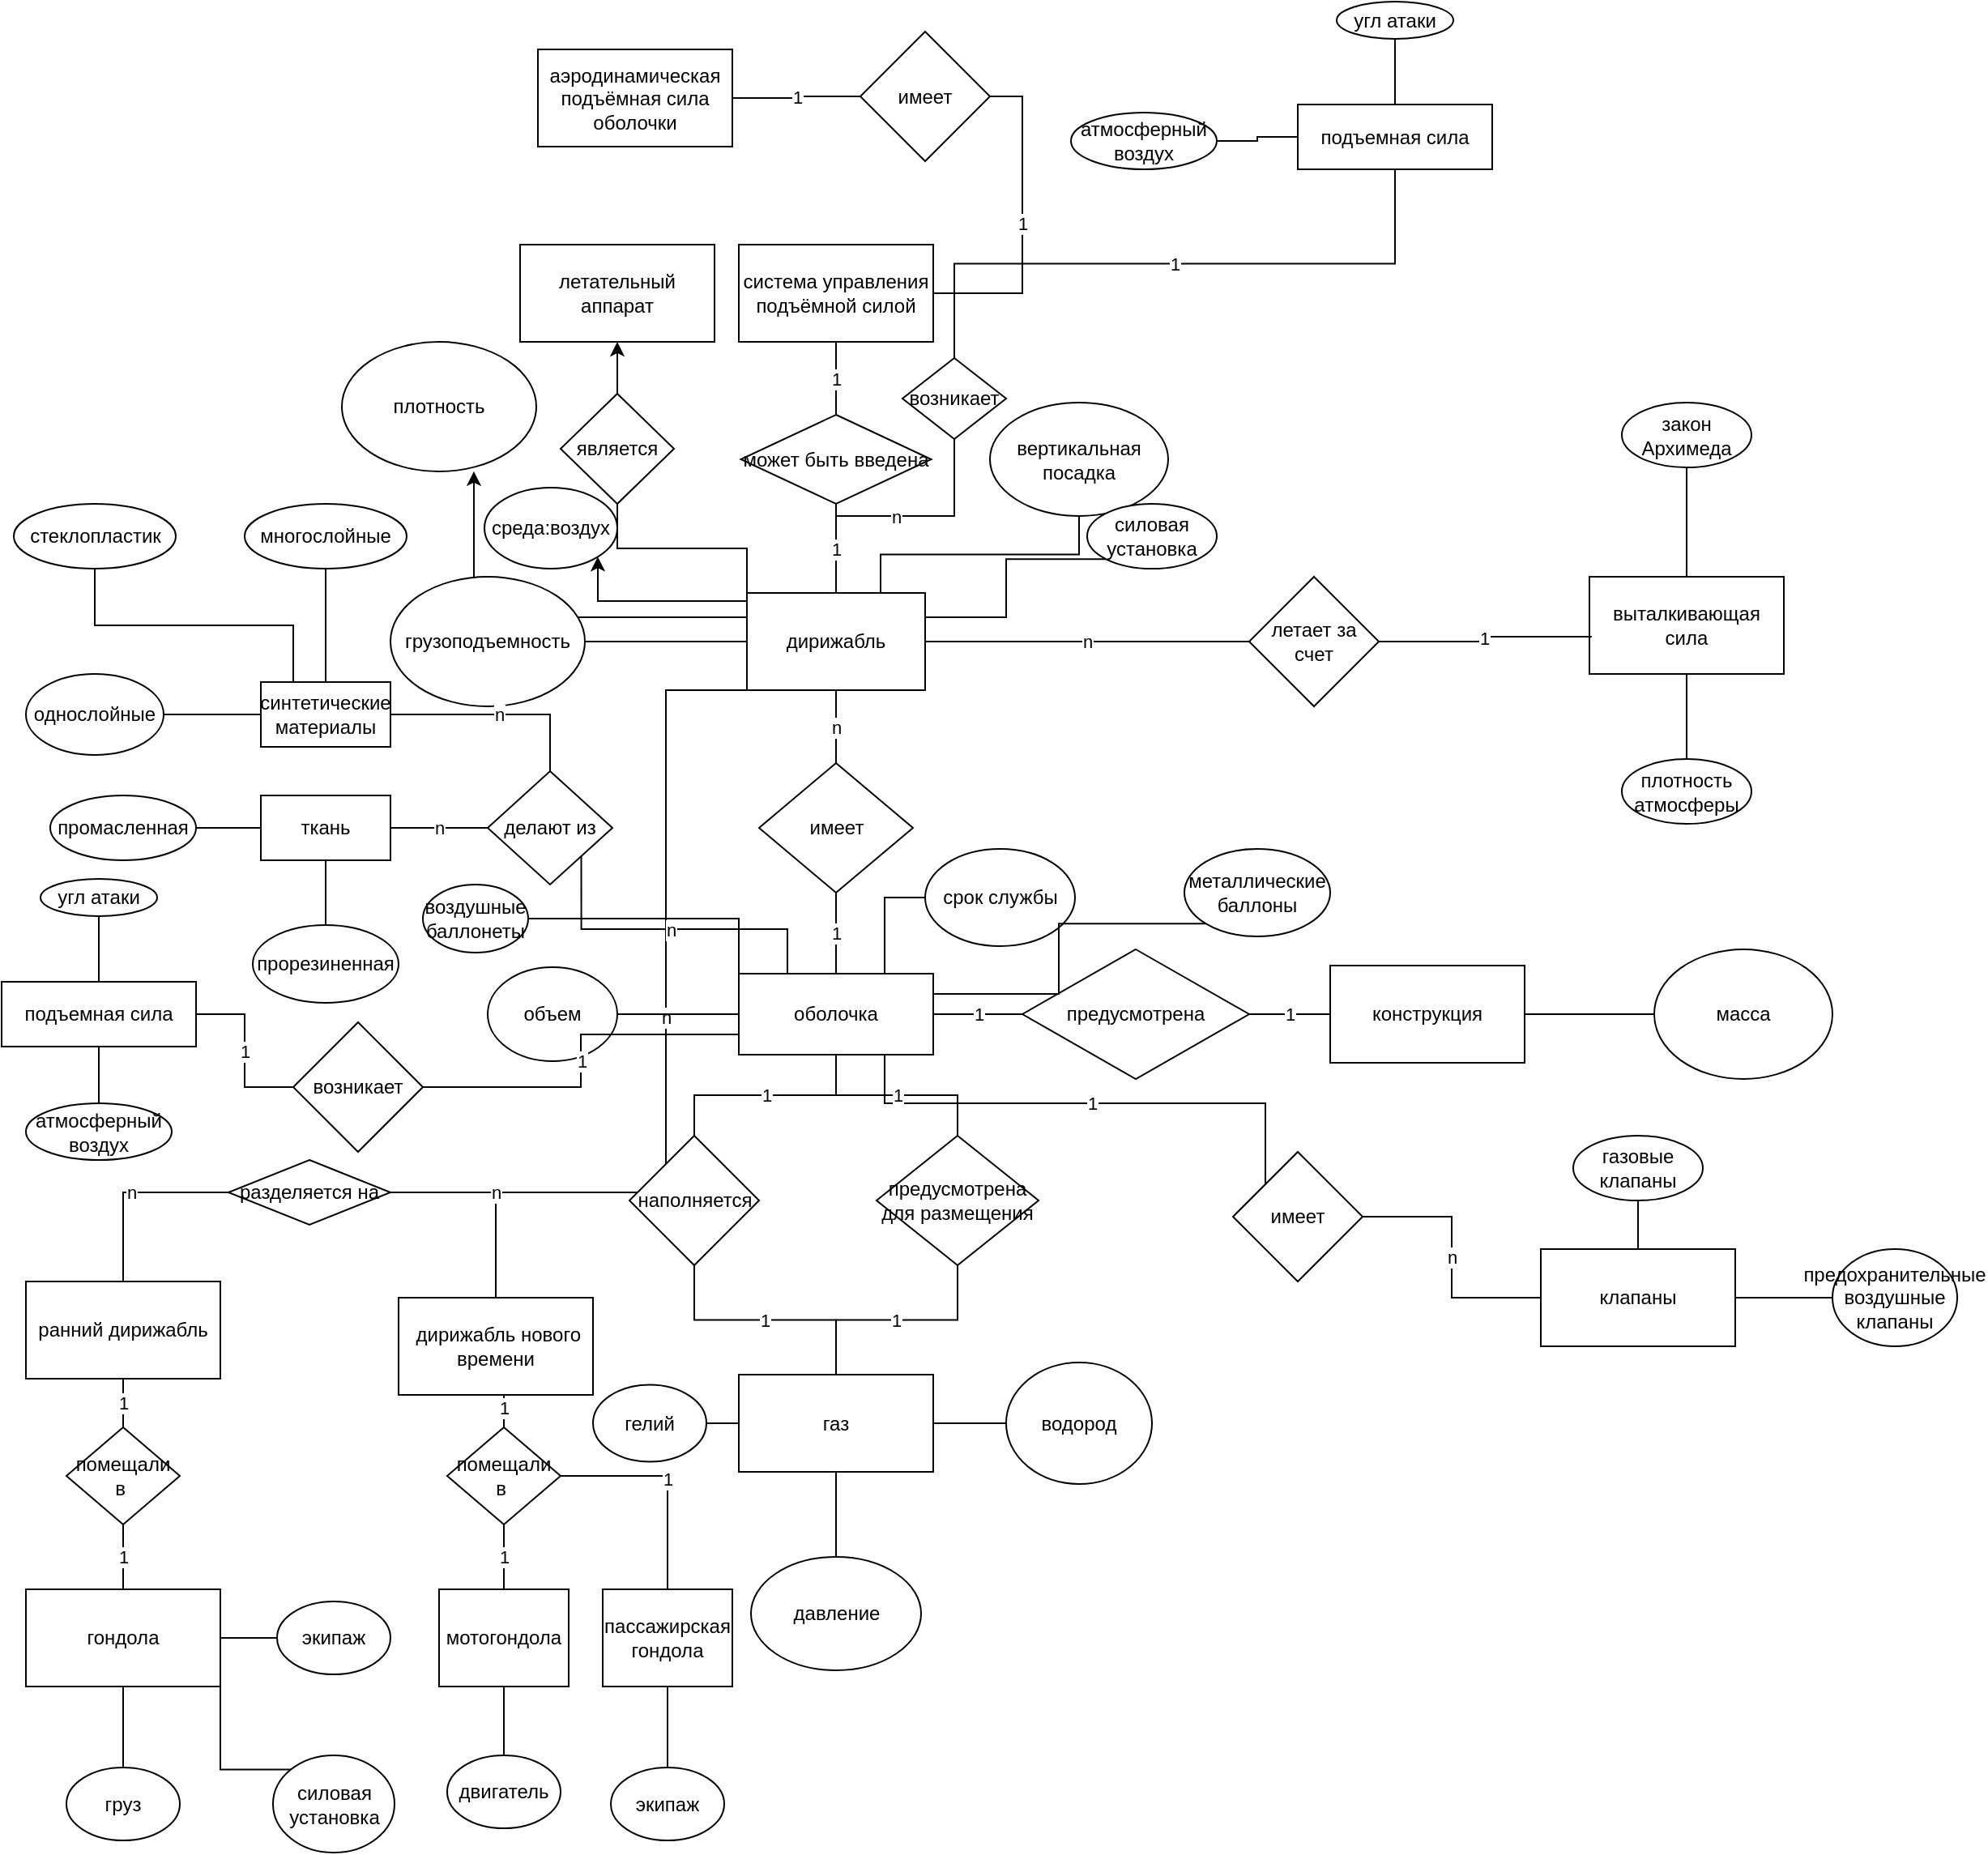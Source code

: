 <mxfile version="13.7.9" type="github">
  <diagram name="Page-1" id="e7e014a7-5840-1c2e-5031-d8a46d1fe8dd">
    <mxGraphModel dx="1019" dy="1300" grid="1" gridSize="10" guides="1" tooltips="1" connect="1" arrows="1" fold="1" page="1" pageScale="1" pageWidth="1169" pageHeight="826" background="#ffffff" math="0" shadow="0">
      <root>
        <mxCell id="0" />
        <mxCell id="1" parent="0" />
        <mxCell id="S3x_8TABIhDuIVY4ZjJv-3" style="edgeStyle=orthogonalEdgeStyle;rounded=0;orthogonalLoop=1;jettySize=auto;html=1;exitX=0;exitY=0.5;exitDx=0;exitDy=0;entryX=1;entryY=0.5;entryDx=0;entryDy=0;endArrow=none;endFill=0;" parent="1" source="-91IB5rKH4mA4wppxQWp-46" target="S3x_8TABIhDuIVY4ZjJv-2" edge="1">
          <mxGeometry relative="1" as="geometry" />
        </mxCell>
        <mxCell id="S3x_8TABIhDuIVY4ZjJv-4" value="n" style="edgeStyle=orthogonalEdgeStyle;rounded=0;orthogonalLoop=1;jettySize=auto;html=1;exitX=0.5;exitY=1;exitDx=0;exitDy=0;entryX=0.5;entryY=0;entryDx=0;entryDy=0;endArrow=none;endFill=0;" parent="1" source="-91IB5rKH4mA4wppxQWp-46" target="-91IB5rKH4mA4wppxQWp-58" edge="1">
          <mxGeometry relative="1" as="geometry" />
        </mxCell>
        <mxCell id="S3x_8TABIhDuIVY4ZjJv-77" style="edgeStyle=orthogonalEdgeStyle;rounded=0;orthogonalLoop=1;jettySize=auto;html=1;exitX=0.75;exitY=0;exitDx=0;exitDy=0;entryX=0.5;entryY=1;entryDx=0;entryDy=0;endArrow=none;endFill=0;" parent="1" source="-91IB5rKH4mA4wppxQWp-46" target="S3x_8TABIhDuIVY4ZjJv-76" edge="1">
          <mxGeometry relative="1" as="geometry" />
        </mxCell>
        <mxCell id="5s0B7zz0dAn83Aqs95Tz-6" style="edgeStyle=orthogonalEdgeStyle;rounded=0;orthogonalLoop=1;jettySize=auto;html=1;exitX=0;exitY=0.25;exitDx=0;exitDy=0;entryX=0.679;entryY=0.999;entryDx=0;entryDy=0;entryPerimeter=0;" parent="1" source="-91IB5rKH4mA4wppxQWp-46" target="5s0B7zz0dAn83Aqs95Tz-1" edge="1">
          <mxGeometry relative="1" as="geometry" />
        </mxCell>
        <mxCell id="5s0B7zz0dAn83Aqs95Tz-10" style="edgeStyle=orthogonalEdgeStyle;rounded=0;orthogonalLoop=1;jettySize=auto;html=1;exitX=0;exitY=0;exitDx=0;exitDy=0;entryX=1;entryY=1;entryDx=0;entryDy=0;" parent="1" source="-91IB5rKH4mA4wppxQWp-46" target="5s0B7zz0dAn83Aqs95Tz-9" edge="1">
          <mxGeometry relative="1" as="geometry">
            <Array as="points">
              <mxPoint x="480" y="230" />
              <mxPoint x="388" y="230" />
            </Array>
          </mxGeometry>
        </mxCell>
        <mxCell id="xfHBjtVTygURJ7ciJKjO-8" value="n" style="edgeStyle=orthogonalEdgeStyle;rounded=0;orthogonalLoop=1;jettySize=auto;html=1;exitX=1;exitY=0.5;exitDx=0;exitDy=0;endArrow=none;endFill=0;" edge="1" parent="1" source="-91IB5rKH4mA4wppxQWp-46" target="xfHBjtVTygURJ7ciJKjO-7">
          <mxGeometry relative="1" as="geometry" />
        </mxCell>
        <mxCell id="xfHBjtVTygURJ7ciJKjO-20" value="n" style="edgeStyle=orthogonalEdgeStyle;rounded=0;orthogonalLoop=1;jettySize=auto;html=1;exitX=0.5;exitY=0;exitDx=0;exitDy=0;entryX=0.5;entryY=1;entryDx=0;entryDy=0;endArrow=none;endFill=0;" edge="1" parent="1" source="-91IB5rKH4mA4wppxQWp-46" target="xfHBjtVTygURJ7ciJKjO-19">
          <mxGeometry relative="1" as="geometry" />
        </mxCell>
        <mxCell id="xfHBjtVTygURJ7ciJKjO-25" value="n" style="edgeStyle=orthogonalEdgeStyle;rounded=0;orthogonalLoop=1;jettySize=auto;html=1;exitX=0.25;exitY=1;exitDx=0;exitDy=0;entryX=1;entryY=0.5;entryDx=0;entryDy=0;endArrow=none;endFill=0;" edge="1" parent="1" source="-91IB5rKH4mA4wppxQWp-46" target="xfHBjtVTygURJ7ciJKjO-24">
          <mxGeometry relative="1" as="geometry">
            <Array as="points">
              <mxPoint x="430" y="285" />
              <mxPoint x="430" y="595" />
            </Array>
          </mxGeometry>
        </mxCell>
        <mxCell id="-91IB5rKH4mA4wppxQWp-46" value="дирижабль" style="rounded=0;whiteSpace=wrap;html=1;" parent="1" vertex="1">
          <mxGeometry x="480" y="225" width="110" height="60" as="geometry" />
        </mxCell>
        <mxCell id="-91IB5rKH4mA4wppxQWp-52" style="edgeStyle=orthogonalEdgeStyle;rounded=0;orthogonalLoop=1;jettySize=auto;html=1;exitX=0.5;exitY=1;exitDx=0;exitDy=0;entryX=0;entryY=0;entryDx=0;entryDy=0;endArrow=none;endFill=0;" parent="1" source="5s0B7zz0dAn83Aqs95Tz-4" target="-91IB5rKH4mA4wppxQWp-46" edge="1">
          <mxGeometry relative="1" as="geometry">
            <mxPoint x="405" y="177.5" as="sourcePoint" />
          </mxGeometry>
        </mxCell>
        <mxCell id="S3x_8TABIhDuIVY4ZjJv-54" value="n" style="edgeStyle=orthogonalEdgeStyle;rounded=0;orthogonalLoop=1;jettySize=auto;html=1;exitX=0.25;exitY=0;exitDx=0;exitDy=0;entryX=1;entryY=1;entryDx=0;entryDy=0;endArrow=none;endFill=0;" parent="1" source="-91IB5rKH4mA4wppxQWp-57" target="S3x_8TABIhDuIVY4ZjJv-53" edge="1">
          <mxGeometry relative="1" as="geometry" />
        </mxCell>
        <mxCell id="5s0B7zz0dAn83Aqs95Tz-27" value="1" style="edgeStyle=orthogonalEdgeStyle;rounded=0;orthogonalLoop=1;jettySize=auto;html=1;exitX=0.75;exitY=1;exitDx=0;exitDy=0;entryX=0;entryY=0;entryDx=0;entryDy=0;endArrow=none;endFill=0;" parent="1" source="-91IB5rKH4mA4wppxQWp-57" target="5s0B7zz0dAn83Aqs95Tz-26" edge="1">
          <mxGeometry relative="1" as="geometry" />
        </mxCell>
        <mxCell id="-91IB5rKH4mA4wppxQWp-57" value="оболочка" style="rounded=0;whiteSpace=wrap;html=1;" parent="1" vertex="1">
          <mxGeometry x="475" y="460" width="120" height="50" as="geometry" />
        </mxCell>
        <mxCell id="S3x_8TABIhDuIVY4ZjJv-5" value="1" style="edgeStyle=orthogonalEdgeStyle;rounded=0;orthogonalLoop=1;jettySize=auto;html=1;exitX=0.5;exitY=1;exitDx=0;exitDy=0;endArrow=none;endFill=0;" parent="1" source="-91IB5rKH4mA4wppxQWp-58" target="-91IB5rKH4mA4wppxQWp-57" edge="1">
          <mxGeometry relative="1" as="geometry" />
        </mxCell>
        <mxCell id="-91IB5rKH4mA4wppxQWp-58" value="имеет" style="rhombus;whiteSpace=wrap;html=1;" parent="1" vertex="1">
          <mxGeometry x="487.5" y="330" width="95" height="80" as="geometry" />
        </mxCell>
        <mxCell id="-91IB5rKH4mA4wppxQWp-66" value="водород" style="ellipse;whiteSpace=wrap;html=1;" parent="1" vertex="1">
          <mxGeometry x="640" y="700" width="90" height="75" as="geometry" />
        </mxCell>
        <mxCell id="-91IB5rKH4mA4wppxQWp-69" value="1" style="edgeStyle=orthogonalEdgeStyle;rounded=0;orthogonalLoop=1;jettySize=auto;html=1;exitX=0.5;exitY=0;exitDx=0;exitDy=0;entryX=0.5;entryY=1;entryDx=0;entryDy=0;endArrow=none;endFill=0;" parent="1" source="S3x_8TABIhDuIVY4ZjJv-31" target="-91IB5rKH4mA4wppxQWp-57" edge="1">
          <mxGeometry relative="1" as="geometry">
            <mxPoint x="535" y="540" as="sourcePoint" />
          </mxGeometry>
        </mxCell>
        <mxCell id="S3x_8TABIhDuIVY4ZjJv-6" style="edgeStyle=orthogonalEdgeStyle;rounded=0;orthogonalLoop=1;jettySize=auto;html=1;exitX=1;exitY=0.5;exitDx=0;exitDy=0;entryX=0;entryY=0.5;entryDx=0;entryDy=0;endArrow=none;endFill=0;" parent="1" source="S3x_8TABIhDuIVY4ZjJv-30" target="-91IB5rKH4mA4wppxQWp-66" edge="1">
          <mxGeometry relative="1" as="geometry">
            <mxPoint x="582.5" y="570" as="sourcePoint" />
          </mxGeometry>
        </mxCell>
        <mxCell id="S3x_8TABIhDuIVY4ZjJv-8" style="edgeStyle=orthogonalEdgeStyle;rounded=0;orthogonalLoop=1;jettySize=auto;html=1;endArrow=none;endFill=0;exitX=0;exitY=0.5;exitDx=0;exitDy=0;" parent="1" source="S3x_8TABIhDuIVY4ZjJv-30" target="S3x_8TABIhDuIVY4ZjJv-7" edge="1">
          <mxGeometry relative="1" as="geometry">
            <mxPoint x="470" y="670" as="sourcePoint" />
          </mxGeometry>
        </mxCell>
        <mxCell id="-91IB5rKH4mA4wppxQWp-71" style="edgeStyle=orthogonalEdgeStyle;rounded=0;orthogonalLoop=1;jettySize=auto;html=1;exitX=1;exitY=0.5;exitDx=0;exitDy=0;entryX=0;entryY=0.5;entryDx=0;entryDy=0;endArrow=none;endFill=0;" parent="1" source="-91IB5rKH4mA4wppxQWp-70" target="-91IB5rKH4mA4wppxQWp-57" edge="1">
          <mxGeometry relative="1" as="geometry" />
        </mxCell>
        <mxCell id="-91IB5rKH4mA4wppxQWp-70" value="объем" style="ellipse;whiteSpace=wrap;html=1;" parent="1" vertex="1">
          <mxGeometry x="320" y="456" width="80" height="58" as="geometry" />
        </mxCell>
        <mxCell id="S3x_8TABIhDuIVY4ZjJv-2" value="грузоподъемность" style="ellipse;whiteSpace=wrap;html=1;" parent="1" vertex="1">
          <mxGeometry x="260" y="215" width="120" height="80" as="geometry" />
        </mxCell>
        <mxCell id="S3x_8TABIhDuIVY4ZjJv-7" value="гелий" style="ellipse;whiteSpace=wrap;html=1;" parent="1" vertex="1">
          <mxGeometry x="385" y="713.75" width="70" height="47.5" as="geometry" />
        </mxCell>
        <mxCell id="S3x_8TABIhDuIVY4ZjJv-21" style="edgeStyle=orthogonalEdgeStyle;rounded=0;orthogonalLoop=1;jettySize=auto;html=1;exitX=1;exitY=0.5;exitDx=0;exitDy=0;endArrow=none;endFill=0;" parent="1" source="S3x_8TABIhDuIVY4ZjJv-19" target="S3x_8TABIhDuIVY4ZjJv-20" edge="1">
          <mxGeometry relative="1" as="geometry" />
        </mxCell>
        <mxCell id="S3x_8TABIhDuIVY4ZjJv-24" value="1" style="edgeStyle=orthogonalEdgeStyle;rounded=0;orthogonalLoop=1;jettySize=auto;html=1;exitX=0;exitY=0.5;exitDx=0;exitDy=0;entryX=1;entryY=0.5;entryDx=0;entryDy=0;endArrow=none;endFill=0;" parent="1" source="S3x_8TABIhDuIVY4ZjJv-19" target="S3x_8TABIhDuIVY4ZjJv-22" edge="1">
          <mxGeometry relative="1" as="geometry" />
        </mxCell>
        <mxCell id="S3x_8TABIhDuIVY4ZjJv-19" value="конструкция" style="rounded=0;whiteSpace=wrap;html=1;" parent="1" vertex="1">
          <mxGeometry x="840" y="455" width="120" height="60" as="geometry" />
        </mxCell>
        <mxCell id="S3x_8TABIhDuIVY4ZjJv-20" value="масса" style="ellipse;whiteSpace=wrap;html=1;" parent="1" vertex="1">
          <mxGeometry x="1040" y="445" width="110" height="80" as="geometry" />
        </mxCell>
        <mxCell id="S3x_8TABIhDuIVY4ZjJv-25" value="1" style="edgeStyle=orthogonalEdgeStyle;rounded=0;orthogonalLoop=1;jettySize=auto;html=1;exitX=0;exitY=0.5;exitDx=0;exitDy=0;entryX=1;entryY=0.5;entryDx=0;entryDy=0;endArrow=none;endFill=0;" parent="1" source="S3x_8TABIhDuIVY4ZjJv-22" target="-91IB5rKH4mA4wppxQWp-57" edge="1">
          <mxGeometry relative="1" as="geometry" />
        </mxCell>
        <mxCell id="S3x_8TABIhDuIVY4ZjJv-22" value="предусмотрена" style="rhombus;whiteSpace=wrap;html=1;" parent="1" vertex="1">
          <mxGeometry x="650" y="445" width="140" height="80" as="geometry" />
        </mxCell>
        <mxCell id="S3x_8TABIhDuIVY4ZjJv-43" style="edgeStyle=orthogonalEdgeStyle;rounded=0;orthogonalLoop=1;jettySize=auto;html=1;exitX=0.5;exitY=1;exitDx=0;exitDy=0;entryX=0.5;entryY=0;entryDx=0;entryDy=0;endArrow=none;endFill=0;" parent="1" source="S3x_8TABIhDuIVY4ZjJv-30" target="S3x_8TABIhDuIVY4ZjJv-42" edge="1">
          <mxGeometry relative="1" as="geometry" />
        </mxCell>
        <mxCell id="S3x_8TABIhDuIVY4ZjJv-30" value="газ" style="rounded=0;whiteSpace=wrap;html=1;" parent="1" vertex="1">
          <mxGeometry x="475" y="707.5" width="120" height="60" as="geometry" />
        </mxCell>
        <mxCell id="S3x_8TABIhDuIVY4ZjJv-32" value="1" style="edgeStyle=orthogonalEdgeStyle;rounded=0;orthogonalLoop=1;jettySize=auto;html=1;exitX=0.5;exitY=1;exitDx=0;exitDy=0;entryX=0.5;entryY=0;entryDx=0;entryDy=0;endArrow=none;endFill=0;" parent="1" source="S3x_8TABIhDuIVY4ZjJv-31" target="S3x_8TABIhDuIVY4ZjJv-30" edge="1">
          <mxGeometry relative="1" as="geometry" />
        </mxCell>
        <mxCell id="S3x_8TABIhDuIVY4ZjJv-31" value="наполняется" style="rhombus;whiteSpace=wrap;html=1;" parent="1" vertex="1">
          <mxGeometry x="407.5" y="560" width="80" height="80" as="geometry" />
        </mxCell>
        <mxCell id="S3x_8TABIhDuIVY4ZjJv-40" value="1" style="edgeStyle=orthogonalEdgeStyle;rounded=0;orthogonalLoop=1;jettySize=auto;html=1;exitX=0.5;exitY=0;exitDx=0;exitDy=0;entryX=0.5;entryY=1;entryDx=0;entryDy=0;endArrow=none;endFill=0;" parent="1" source="S3x_8TABIhDuIVY4ZjJv-39" target="-91IB5rKH4mA4wppxQWp-57" edge="1">
          <mxGeometry relative="1" as="geometry" />
        </mxCell>
        <mxCell id="S3x_8TABIhDuIVY4ZjJv-41" value="1" style="edgeStyle=orthogonalEdgeStyle;rounded=0;orthogonalLoop=1;jettySize=auto;html=1;exitX=0.5;exitY=1;exitDx=0;exitDy=0;entryX=0.5;entryY=0;entryDx=0;entryDy=0;endArrow=none;endFill=0;" parent="1" source="S3x_8TABIhDuIVY4ZjJv-39" target="S3x_8TABIhDuIVY4ZjJv-30" edge="1">
          <mxGeometry relative="1" as="geometry" />
        </mxCell>
        <mxCell id="S3x_8TABIhDuIVY4ZjJv-39" value="предусмотрена для размещения" style="rhombus;whiteSpace=wrap;html=1;" parent="1" vertex="1">
          <mxGeometry x="560" y="560" width="100" height="80" as="geometry" />
        </mxCell>
        <mxCell id="S3x_8TABIhDuIVY4ZjJv-42" value="давление" style="ellipse;whiteSpace=wrap;html=1;" parent="1" vertex="1">
          <mxGeometry x="482.5" y="820" width="105" height="70" as="geometry" />
        </mxCell>
        <mxCell id="S3x_8TABIhDuIVY4ZjJv-47" style="edgeStyle=orthogonalEdgeStyle;rounded=0;orthogonalLoop=1;jettySize=auto;html=1;exitX=0;exitY=0.5;exitDx=0;exitDy=0;entryX=0.75;entryY=0;entryDx=0;entryDy=0;endArrow=none;endFill=0;" parent="1" source="S3x_8TABIhDuIVY4ZjJv-46" target="-91IB5rKH4mA4wppxQWp-57" edge="1">
          <mxGeometry relative="1" as="geometry" />
        </mxCell>
        <mxCell id="S3x_8TABIhDuIVY4ZjJv-46" value="срок службы" style="ellipse;whiteSpace=wrap;html=1;" parent="1" vertex="1">
          <mxGeometry x="590" y="383" width="92.5" height="60" as="geometry" />
        </mxCell>
        <mxCell id="S3x_8TABIhDuIVY4ZjJv-48" value="промасленная" style="ellipse;whiteSpace=wrap;html=1;" parent="1" vertex="1">
          <mxGeometry x="50" y="350" width="90" height="40" as="geometry" />
        </mxCell>
        <mxCell id="S3x_8TABIhDuIVY4ZjJv-50" value="прорезиненная" style="ellipse;whiteSpace=wrap;html=1;" parent="1" vertex="1">
          <mxGeometry x="175" y="430" width="90" height="48" as="geometry" />
        </mxCell>
        <mxCell id="S3x_8TABIhDuIVY4ZjJv-59" value="n" style="edgeStyle=orthogonalEdgeStyle;rounded=0;orthogonalLoop=1;jettySize=auto;html=1;exitX=0;exitY=0.5;exitDx=0;exitDy=0;entryX=1;entryY=0.5;entryDx=0;entryDy=0;endArrow=none;endFill=0;" parent="1" source="S3x_8TABIhDuIVY4ZjJv-53" target="S3x_8TABIhDuIVY4ZjJv-55" edge="1">
          <mxGeometry relative="1" as="geometry" />
        </mxCell>
        <mxCell id="S3x_8TABIhDuIVY4ZjJv-61" value="n" style="edgeStyle=orthogonalEdgeStyle;rounded=0;orthogonalLoop=1;jettySize=auto;html=1;exitX=0.5;exitY=0;exitDx=0;exitDy=0;entryX=1;entryY=0.5;entryDx=0;entryDy=0;endArrow=none;endFill=0;" parent="1" source="S3x_8TABIhDuIVY4ZjJv-53" target="S3x_8TABIhDuIVY4ZjJv-60" edge="1">
          <mxGeometry relative="1" as="geometry" />
        </mxCell>
        <mxCell id="S3x_8TABIhDuIVY4ZjJv-53" value="делают из" style="rhombus;whiteSpace=wrap;html=1;" parent="1" vertex="1">
          <mxGeometry x="320" y="335" width="77" height="70" as="geometry" />
        </mxCell>
        <mxCell id="S3x_8TABIhDuIVY4ZjJv-57" style="edgeStyle=orthogonalEdgeStyle;rounded=0;orthogonalLoop=1;jettySize=auto;html=1;exitX=0.5;exitY=1;exitDx=0;exitDy=0;entryX=0.5;entryY=0;entryDx=0;entryDy=0;endArrow=none;endFill=0;" parent="1" source="S3x_8TABIhDuIVY4ZjJv-55" target="S3x_8TABIhDuIVY4ZjJv-50" edge="1">
          <mxGeometry relative="1" as="geometry" />
        </mxCell>
        <mxCell id="S3x_8TABIhDuIVY4ZjJv-58" style="edgeStyle=orthogonalEdgeStyle;rounded=0;orthogonalLoop=1;jettySize=auto;html=1;exitX=0;exitY=0.5;exitDx=0;exitDy=0;entryX=1;entryY=0.5;entryDx=0;entryDy=0;endArrow=none;endFill=0;" parent="1" source="S3x_8TABIhDuIVY4ZjJv-55" target="S3x_8TABIhDuIVY4ZjJv-48" edge="1">
          <mxGeometry relative="1" as="geometry" />
        </mxCell>
        <mxCell id="S3x_8TABIhDuIVY4ZjJv-55" value="ткань" style="whiteSpace=wrap;html=1;" parent="1" vertex="1">
          <mxGeometry x="180" y="350" width="80" height="40" as="geometry" />
        </mxCell>
        <mxCell id="S3x_8TABIhDuIVY4ZjJv-64" style="edgeStyle=orthogonalEdgeStyle;rounded=0;orthogonalLoop=1;jettySize=auto;html=1;exitX=0;exitY=0.5;exitDx=0;exitDy=0;entryX=1;entryY=0.5;entryDx=0;entryDy=0;endArrow=none;endFill=0;" parent="1" source="S3x_8TABIhDuIVY4ZjJv-60" target="S3x_8TABIhDuIVY4ZjJv-62" edge="1">
          <mxGeometry relative="1" as="geometry" />
        </mxCell>
        <mxCell id="S3x_8TABIhDuIVY4ZjJv-60" value="синтетические материалы" style="rounded=0;whiteSpace=wrap;html=1;" parent="1" vertex="1">
          <mxGeometry x="180" y="280" width="80" height="40" as="geometry" />
        </mxCell>
        <mxCell id="S3x_8TABIhDuIVY4ZjJv-62" value="однослойные" style="ellipse;whiteSpace=wrap;html=1;" parent="1" vertex="1">
          <mxGeometry x="35" y="275" width="85" height="50" as="geometry" />
        </mxCell>
        <mxCell id="S3x_8TABIhDuIVY4ZjJv-65" style="edgeStyle=orthogonalEdgeStyle;rounded=0;orthogonalLoop=1;jettySize=auto;html=1;exitX=0.5;exitY=1;exitDx=0;exitDy=0;endArrow=none;endFill=0;" parent="1" source="S3x_8TABIhDuIVY4ZjJv-63" target="S3x_8TABIhDuIVY4ZjJv-60" edge="1">
          <mxGeometry relative="1" as="geometry" />
        </mxCell>
        <mxCell id="S3x_8TABIhDuIVY4ZjJv-63" value="многослойные" style="ellipse;whiteSpace=wrap;html=1;" parent="1" vertex="1">
          <mxGeometry x="170" y="170" width="100" height="40" as="geometry" />
        </mxCell>
        <mxCell id="S3x_8TABIhDuIVY4ZjJv-67" style="edgeStyle=orthogonalEdgeStyle;rounded=0;orthogonalLoop=1;jettySize=auto;html=1;exitX=0.5;exitY=1;exitDx=0;exitDy=0;entryX=0.25;entryY=0;entryDx=0;entryDy=0;endArrow=none;endFill=0;" parent="1" source="S3x_8TABIhDuIVY4ZjJv-66" target="S3x_8TABIhDuIVY4ZjJv-60" edge="1">
          <mxGeometry relative="1" as="geometry" />
        </mxCell>
        <mxCell id="S3x_8TABIhDuIVY4ZjJv-66" value="стеклопластик" style="ellipse;whiteSpace=wrap;html=1;" parent="1" vertex="1">
          <mxGeometry x="27.5" y="170" width="100" height="40" as="geometry" />
        </mxCell>
        <mxCell id="5s0B7zz0dAn83Aqs95Tz-35" value="1" style="edgeStyle=orthogonalEdgeStyle;rounded=0;orthogonalLoop=1;jettySize=auto;html=1;exitX=1;exitY=0.5;exitDx=0;exitDy=0;entryX=1;entryY=0.5;entryDx=0;entryDy=0;endArrow=none;endFill=0;" parent="1" source="S3x_8TABIhDuIVY4ZjJv-68" target="5s0B7zz0dAn83Aqs95Tz-34" edge="1">
          <mxGeometry relative="1" as="geometry" />
        </mxCell>
        <mxCell id="S3x_8TABIhDuIVY4ZjJv-68" value="система управления подъёмной силой" style="rounded=0;whiteSpace=wrap;html=1;" parent="1" vertex="1">
          <mxGeometry x="475" y="10" width="120" height="60" as="geometry" />
        </mxCell>
        <mxCell id="S3x_8TABIhDuIVY4ZjJv-70" value="1" style="edgeStyle=orthogonalEdgeStyle;rounded=0;orthogonalLoop=1;jettySize=auto;html=1;exitX=0.5;exitY=0;exitDx=0;exitDy=0;entryX=0.5;entryY=1;entryDx=0;entryDy=0;endArrow=none;endFill=0;" parent="1" source="S3x_8TABIhDuIVY4ZjJv-69" target="S3x_8TABIhDuIVY4ZjJv-68" edge="1">
          <mxGeometry relative="1" as="geometry" />
        </mxCell>
        <mxCell id="S3x_8TABIhDuIVY4ZjJv-71" value="1" style="edgeStyle=orthogonalEdgeStyle;rounded=0;orthogonalLoop=1;jettySize=auto;html=1;exitX=0.5;exitY=1;exitDx=0;exitDy=0;entryX=0.5;entryY=0;entryDx=0;entryDy=0;endArrow=none;endFill=0;" parent="1" source="S3x_8TABIhDuIVY4ZjJv-69" target="-91IB5rKH4mA4wppxQWp-46" edge="1">
          <mxGeometry relative="1" as="geometry" />
        </mxCell>
        <mxCell id="S3x_8TABIhDuIVY4ZjJv-69" value="может быть введена" style="rhombus;whiteSpace=wrap;html=1;" parent="1" vertex="1">
          <mxGeometry x="476.25" y="115" width="117.5" height="55" as="geometry" />
        </mxCell>
        <mxCell id="S3x_8TABIhDuIVY4ZjJv-76" value="вертикальная посадка" style="ellipse;whiteSpace=wrap;html=1;" parent="1" vertex="1">
          <mxGeometry x="630" y="107.5" width="110" height="70" as="geometry" />
        </mxCell>
        <mxCell id="S3x_8TABIhDuIVY4ZjJv-84" value="1" style="edgeStyle=orthogonalEdgeStyle;rounded=0;orthogonalLoop=1;jettySize=auto;html=1;endArrow=none;endFill=0;" parent="1" source="S3x_8TABIhDuIVY4ZjJv-82" target="S3x_8TABIhDuIVY4ZjJv-83" edge="1">
          <mxGeometry relative="1" as="geometry" />
        </mxCell>
        <mxCell id="S3x_8TABIhDuIVY4ZjJv-82" value="подъемная сила" style="rounded=0;whiteSpace=wrap;html=1;" parent="1" vertex="1">
          <mxGeometry x="20" y="465" width="120" height="40" as="geometry" />
        </mxCell>
        <mxCell id="S3x_8TABIhDuIVY4ZjJv-85" value="1" style="edgeStyle=orthogonalEdgeStyle;rounded=0;orthogonalLoop=1;jettySize=auto;html=1;exitX=1;exitY=0.5;exitDx=0;exitDy=0;entryX=0;entryY=0.75;entryDx=0;entryDy=0;endArrow=none;endFill=0;" parent="1" source="S3x_8TABIhDuIVY4ZjJv-83" target="-91IB5rKH4mA4wppxQWp-57" edge="1">
          <mxGeometry relative="1" as="geometry" />
        </mxCell>
        <mxCell id="S3x_8TABIhDuIVY4ZjJv-83" value="возникает" style="rhombus;whiteSpace=wrap;html=1;" parent="1" vertex="1">
          <mxGeometry x="200" y="490" width="80" height="80" as="geometry" />
        </mxCell>
        <mxCell id="S3x_8TABIhDuIVY4ZjJv-87" style="edgeStyle=orthogonalEdgeStyle;rounded=0;orthogonalLoop=1;jettySize=auto;html=1;exitX=0.5;exitY=1;exitDx=0;exitDy=0;entryX=0.5;entryY=0;entryDx=0;entryDy=0;endArrow=none;endFill=0;" parent="1" source="S3x_8TABIhDuIVY4ZjJv-86" target="S3x_8TABIhDuIVY4ZjJv-82" edge="1">
          <mxGeometry relative="1" as="geometry" />
        </mxCell>
        <mxCell id="S3x_8TABIhDuIVY4ZjJv-86" value="угл атаки" style="ellipse;whiteSpace=wrap;html=1;" parent="1" vertex="1">
          <mxGeometry x="44" y="401.5" width="72" height="23" as="geometry" />
        </mxCell>
        <mxCell id="S3x_8TABIhDuIVY4ZjJv-89" style="edgeStyle=orthogonalEdgeStyle;rounded=0;orthogonalLoop=1;jettySize=auto;html=1;exitX=0.5;exitY=0;exitDx=0;exitDy=0;entryX=0.5;entryY=1;entryDx=0;entryDy=0;endArrow=none;endFill=0;" parent="1" source="S3x_8TABIhDuIVY4ZjJv-88" target="S3x_8TABIhDuIVY4ZjJv-82" edge="1">
          <mxGeometry relative="1" as="geometry" />
        </mxCell>
        <mxCell id="S3x_8TABIhDuIVY4ZjJv-88" value="атмосферный воздух" style="ellipse;whiteSpace=wrap;html=1;" parent="1" vertex="1">
          <mxGeometry x="35" y="540" width="90" height="35" as="geometry" />
        </mxCell>
        <mxCell id="S3x_8TABIhDuIVY4ZjJv-91" style="edgeStyle=orthogonalEdgeStyle;rounded=0;orthogonalLoop=1;jettySize=auto;html=1;exitX=1;exitY=0.5;exitDx=0;exitDy=0;entryX=0;entryY=0;entryDx=0;entryDy=0;endArrow=none;endFill=0;" parent="1" source="S3x_8TABIhDuIVY4ZjJv-90" target="-91IB5rKH4mA4wppxQWp-57" edge="1">
          <mxGeometry relative="1" as="geometry" />
        </mxCell>
        <mxCell id="S3x_8TABIhDuIVY4ZjJv-90" value="воздушные баллонеты" style="ellipse;whiteSpace=wrap;html=1;" parent="1" vertex="1">
          <mxGeometry x="280" y="405" width="65" height="42" as="geometry" />
        </mxCell>
        <mxCell id="S3x_8TABIhDuIVY4ZjJv-93" style="edgeStyle=orthogonalEdgeStyle;rounded=0;orthogonalLoop=1;jettySize=auto;html=1;exitX=0;exitY=1;exitDx=0;exitDy=0;entryX=1;entryY=0.25;entryDx=0;entryDy=0;endArrow=none;endFill=0;" parent="1" source="S3x_8TABIhDuIVY4ZjJv-92" target="-91IB5rKH4mA4wppxQWp-57" edge="1">
          <mxGeometry relative="1" as="geometry" />
        </mxCell>
        <mxCell id="S3x_8TABIhDuIVY4ZjJv-92" value="металлические баллоны" style="ellipse;whiteSpace=wrap;html=1;" parent="1" vertex="1">
          <mxGeometry x="750" y="383" width="90" height="54" as="geometry" />
        </mxCell>
        <mxCell id="S3x_8TABIhDuIVY4ZjJv-101" style="edgeStyle=orthogonalEdgeStyle;rounded=0;orthogonalLoop=1;jettySize=auto;html=1;exitX=0;exitY=1;exitDx=0;exitDy=0;entryX=1;entryY=0.25;entryDx=0;entryDy=0;endArrow=none;endFill=0;" parent="1" source="S3x_8TABIhDuIVY4ZjJv-100" target="-91IB5rKH4mA4wppxQWp-46" edge="1">
          <mxGeometry relative="1" as="geometry" />
        </mxCell>
        <mxCell id="S3x_8TABIhDuIVY4ZjJv-100" value="силовая установка" style="ellipse;whiteSpace=wrap;html=1;" parent="1" vertex="1">
          <mxGeometry x="690" y="170" width="80" height="40" as="geometry" />
        </mxCell>
        <mxCell id="5s0B7zz0dAn83Aqs95Tz-1" value="плотность" style="ellipse;whiteSpace=wrap;html=1;" parent="1" vertex="1">
          <mxGeometry x="230" y="70" width="120" height="80" as="geometry" />
        </mxCell>
        <mxCell id="5s0B7zz0dAn83Aqs95Tz-3" value="&lt;meta charset=&quot;utf-8&quot;&gt;&lt;span style=&quot;color: rgb(0, 0, 0); font-family: helvetica; font-size: 12px; font-style: normal; font-weight: 400; letter-spacing: normal; text-align: center; text-indent: 0px; text-transform: none; word-spacing: 0px; background-color: rgb(248, 249, 250); display: inline; float: none;&quot;&gt;летательный аппарат&lt;/span&gt;" style="rounded=0;whiteSpace=wrap;html=1;" parent="1" vertex="1">
          <mxGeometry x="340" y="10" width="120" height="60" as="geometry" />
        </mxCell>
        <mxCell id="5s0B7zz0dAn83Aqs95Tz-7" style="edgeStyle=orthogonalEdgeStyle;rounded=0;orthogonalLoop=1;jettySize=auto;html=1;exitX=0.5;exitY=0;exitDx=0;exitDy=0;entryX=0.5;entryY=1;entryDx=0;entryDy=0;" parent="1" source="5s0B7zz0dAn83Aqs95Tz-4" target="5s0B7zz0dAn83Aqs95Tz-3" edge="1">
          <mxGeometry relative="1" as="geometry" />
        </mxCell>
        <mxCell id="5s0B7zz0dAn83Aqs95Tz-4" value="является" style="rhombus;whiteSpace=wrap;html=1;" parent="1" vertex="1">
          <mxGeometry x="365" y="102" width="70" height="68" as="geometry" />
        </mxCell>
        <mxCell id="5s0B7zz0dAn83Aqs95Tz-8" value="выталкивающая сила" style="rounded=0;whiteSpace=wrap;html=1;" parent="1" vertex="1">
          <mxGeometry x="1000" y="215" width="120" height="60" as="geometry" />
        </mxCell>
        <mxCell id="5s0B7zz0dAn83Aqs95Tz-9" value="среда:воздух" style="ellipse;whiteSpace=wrap;html=1;" parent="1" vertex="1">
          <mxGeometry x="318" y="160" width="82" height="50" as="geometry" />
        </mxCell>
        <mxCell id="xfHBjtVTygURJ7ciJKjO-42" value="1" style="edgeStyle=orthogonalEdgeStyle;rounded=0;orthogonalLoop=1;jettySize=auto;html=1;exitX=0.5;exitY=1;exitDx=0;exitDy=0;entryX=0.5;entryY=0;entryDx=0;entryDy=0;endArrow=none;endFill=0;" edge="1" parent="1" source="5s0B7zz0dAn83Aqs95Tz-11" target="xfHBjtVTygURJ7ciJKjO-41">
          <mxGeometry relative="1" as="geometry" />
        </mxCell>
        <mxCell id="5s0B7zz0dAn83Aqs95Tz-11" value="&amp;nbsp;дирижабль нового времени" style="rounded=0;whiteSpace=wrap;html=1;" parent="1" vertex="1">
          <mxGeometry x="265" y="660" width="120" height="60" as="geometry" />
        </mxCell>
        <mxCell id="xfHBjtVTygURJ7ciJKjO-30" value="1" style="edgeStyle=orthogonalEdgeStyle;rounded=0;orthogonalLoop=1;jettySize=auto;html=1;exitX=0.5;exitY=1;exitDx=0;exitDy=0;entryX=0.5;entryY=0;entryDx=0;entryDy=0;endArrow=none;endFill=0;" edge="1" parent="1" source="5s0B7zz0dAn83Aqs95Tz-13" target="xfHBjtVTygURJ7ciJKjO-29">
          <mxGeometry relative="1" as="geometry" />
        </mxCell>
        <mxCell id="5s0B7zz0dAn83Aqs95Tz-13" value="ранний дирижабль" style="rounded=0;whiteSpace=wrap;html=1;" parent="1" vertex="1">
          <mxGeometry x="35" y="650" width="120" height="60" as="geometry" />
        </mxCell>
        <mxCell id="5s0B7zz0dAn83Aqs95Tz-18" value="подъемная сила" style="rounded=0;whiteSpace=wrap;html=1;" parent="1" vertex="1">
          <mxGeometry x="820" y="-76.5" width="120" height="40" as="geometry" />
        </mxCell>
        <mxCell id="xfHBjtVTygURJ7ciJKjO-23" style="edgeStyle=orthogonalEdgeStyle;rounded=0;orthogonalLoop=1;jettySize=auto;html=1;exitX=0.5;exitY=1;exitDx=0;exitDy=0;entryX=0.5;entryY=0;entryDx=0;entryDy=0;endArrow=none;endFill=0;" edge="1" parent="1" source="5s0B7zz0dAn83Aqs95Tz-20" target="5s0B7zz0dAn83Aqs95Tz-18">
          <mxGeometry relative="1" as="geometry" />
        </mxCell>
        <mxCell id="5s0B7zz0dAn83Aqs95Tz-20" value="угл атаки" style="ellipse;whiteSpace=wrap;html=1;" parent="1" vertex="1">
          <mxGeometry x="844" y="-140" width="72" height="23" as="geometry" />
        </mxCell>
        <mxCell id="xfHBjtVTygURJ7ciJKjO-22" style="edgeStyle=orthogonalEdgeStyle;rounded=0;orthogonalLoop=1;jettySize=auto;html=1;exitX=1;exitY=0.5;exitDx=0;exitDy=0;entryX=0;entryY=0.5;entryDx=0;entryDy=0;endArrow=none;endFill=0;" edge="1" parent="1" source="5s0B7zz0dAn83Aqs95Tz-21" target="5s0B7zz0dAn83Aqs95Tz-18">
          <mxGeometry relative="1" as="geometry" />
        </mxCell>
        <mxCell id="5s0B7zz0dAn83Aqs95Tz-21" value="атмосферный воздух" style="ellipse;whiteSpace=wrap;html=1;" parent="1" vertex="1">
          <mxGeometry x="680" y="-71.5" width="90" height="35" as="geometry" />
        </mxCell>
        <mxCell id="5s0B7zz0dAn83Aqs95Tz-22" value="&lt;span&gt;аэродинамическая подъёмная сила оболочки&lt;/span&gt;" style="rounded=0;whiteSpace=wrap;html=1;" parent="1" vertex="1">
          <mxGeometry x="351" y="-110.5" width="120" height="60" as="geometry" />
        </mxCell>
        <mxCell id="5s0B7zz0dAn83Aqs95Tz-23" value="клапаны" style="rounded=0;whiteSpace=wrap;html=1;" parent="1" vertex="1">
          <mxGeometry x="970" y="630" width="120" height="60" as="geometry" />
        </mxCell>
        <mxCell id="5s0B7zz0dAn83Aqs95Tz-29" value="n" style="edgeStyle=orthogonalEdgeStyle;rounded=0;orthogonalLoop=1;jettySize=auto;html=1;exitX=1;exitY=0.5;exitDx=0;exitDy=0;endArrow=none;endFill=0;" parent="1" source="5s0B7zz0dAn83Aqs95Tz-26" target="5s0B7zz0dAn83Aqs95Tz-23" edge="1">
          <mxGeometry relative="1" as="geometry" />
        </mxCell>
        <mxCell id="5s0B7zz0dAn83Aqs95Tz-26" value="имеет" style="rhombus;whiteSpace=wrap;html=1;" parent="1" vertex="1">
          <mxGeometry x="780" y="570" width="80" height="80" as="geometry" />
        </mxCell>
        <mxCell id="5s0B7zz0dAn83Aqs95Tz-31" style="edgeStyle=orthogonalEdgeStyle;rounded=0;orthogonalLoop=1;jettySize=auto;html=1;exitX=0.5;exitY=1;exitDx=0;exitDy=0;endArrow=none;endFill=0;" parent="1" source="5s0B7zz0dAn83Aqs95Tz-30" target="5s0B7zz0dAn83Aqs95Tz-23" edge="1">
          <mxGeometry relative="1" as="geometry" />
        </mxCell>
        <mxCell id="5s0B7zz0dAn83Aqs95Tz-30" value="газовые клапаны" style="ellipse;whiteSpace=wrap;html=1;" parent="1" vertex="1">
          <mxGeometry x="990" y="560" width="80" height="40" as="geometry" />
        </mxCell>
        <mxCell id="5s0B7zz0dAn83Aqs95Tz-33" style="edgeStyle=orthogonalEdgeStyle;rounded=0;orthogonalLoop=1;jettySize=auto;html=1;exitX=0;exitY=0.5;exitDx=0;exitDy=0;endArrow=none;endFill=0;" parent="1" source="5s0B7zz0dAn83Aqs95Tz-32" target="5s0B7zz0dAn83Aqs95Tz-23" edge="1">
          <mxGeometry relative="1" as="geometry" />
        </mxCell>
        <mxCell id="5s0B7zz0dAn83Aqs95Tz-32" value="предохранительные воздушные клапаны" style="ellipse;whiteSpace=wrap;html=1;" parent="1" vertex="1">
          <mxGeometry x="1150" y="630" width="77" height="60" as="geometry" />
        </mxCell>
        <mxCell id="5s0B7zz0dAn83Aqs95Tz-36" value="1" style="edgeStyle=orthogonalEdgeStyle;rounded=0;orthogonalLoop=1;jettySize=auto;html=1;exitX=0;exitY=0.5;exitDx=0;exitDy=0;endArrow=none;endFill=0;" parent="1" source="5s0B7zz0dAn83Aqs95Tz-34" target="5s0B7zz0dAn83Aqs95Tz-22" edge="1">
          <mxGeometry relative="1" as="geometry" />
        </mxCell>
        <mxCell id="5s0B7zz0dAn83Aqs95Tz-34" value="имеет" style="rhombus;whiteSpace=wrap;html=1;" parent="1" vertex="1">
          <mxGeometry x="550" y="-121.5" width="80" height="80" as="geometry" />
        </mxCell>
        <mxCell id="xfHBjtVTygURJ7ciJKjO-9" value="1" style="edgeStyle=orthogonalEdgeStyle;rounded=0;orthogonalLoop=1;jettySize=auto;html=1;exitX=1;exitY=0.5;exitDx=0;exitDy=0;entryX=0.012;entryY=0.617;entryDx=0;entryDy=0;entryPerimeter=0;endArrow=none;endFill=0;" edge="1" parent="1" source="xfHBjtVTygURJ7ciJKjO-7" target="5s0B7zz0dAn83Aqs95Tz-8">
          <mxGeometry relative="1" as="geometry" />
        </mxCell>
        <mxCell id="xfHBjtVTygURJ7ciJKjO-7" value="летает за счет" style="rhombus;whiteSpace=wrap;html=1;" vertex="1" parent="1">
          <mxGeometry x="790" y="215" width="80" height="80" as="geometry" />
        </mxCell>
        <mxCell id="xfHBjtVTygURJ7ciJKjO-16" style="edgeStyle=orthogonalEdgeStyle;rounded=0;orthogonalLoop=1;jettySize=auto;html=1;exitX=0.5;exitY=1;exitDx=0;exitDy=0;endArrow=none;endFill=0;" edge="1" parent="1" source="xfHBjtVTygURJ7ciJKjO-15" target="5s0B7zz0dAn83Aqs95Tz-8">
          <mxGeometry relative="1" as="geometry" />
        </mxCell>
        <mxCell id="xfHBjtVTygURJ7ciJKjO-15" value="закон Архимеда" style="ellipse;whiteSpace=wrap;html=1;" vertex="1" parent="1">
          <mxGeometry x="1020" y="107.5" width="80" height="40" as="geometry" />
        </mxCell>
        <mxCell id="xfHBjtVTygURJ7ciJKjO-18" style="edgeStyle=orthogonalEdgeStyle;rounded=0;orthogonalLoop=1;jettySize=auto;html=1;exitX=0.5;exitY=0;exitDx=0;exitDy=0;entryX=0.5;entryY=1;entryDx=0;entryDy=0;endArrow=none;endFill=0;" edge="1" parent="1" source="xfHBjtVTygURJ7ciJKjO-17" target="5s0B7zz0dAn83Aqs95Tz-8">
          <mxGeometry relative="1" as="geometry" />
        </mxCell>
        <mxCell id="xfHBjtVTygURJ7ciJKjO-17" value="плотность атмосферы" style="ellipse;whiteSpace=wrap;html=1;" vertex="1" parent="1">
          <mxGeometry x="1020" y="327.5" width="80" height="40" as="geometry" />
        </mxCell>
        <mxCell id="xfHBjtVTygURJ7ciJKjO-21" value="1" style="edgeStyle=orthogonalEdgeStyle;rounded=0;orthogonalLoop=1;jettySize=auto;html=1;exitX=0.5;exitY=0;exitDx=0;exitDy=0;endArrow=none;endFill=0;" edge="1" parent="1" source="xfHBjtVTygURJ7ciJKjO-19" target="5s0B7zz0dAn83Aqs95Tz-18">
          <mxGeometry relative="1" as="geometry" />
        </mxCell>
        <mxCell id="xfHBjtVTygURJ7ciJKjO-19" value="возникает" style="rhombus;whiteSpace=wrap;html=1;" vertex="1" parent="1">
          <mxGeometry x="576" y="80" width="64" height="50" as="geometry" />
        </mxCell>
        <mxCell id="xfHBjtVTygURJ7ciJKjO-26" value="n" style="edgeStyle=orthogonalEdgeStyle;rounded=0;orthogonalLoop=1;jettySize=auto;html=1;exitX=0;exitY=0.5;exitDx=0;exitDy=0;endArrow=none;endFill=0;" edge="1" parent="1" source="xfHBjtVTygURJ7ciJKjO-24" target="5s0B7zz0dAn83Aqs95Tz-13">
          <mxGeometry relative="1" as="geometry" />
        </mxCell>
        <mxCell id="xfHBjtVTygURJ7ciJKjO-27" value="n" style="edgeStyle=orthogonalEdgeStyle;rounded=0;orthogonalLoop=1;jettySize=auto;html=1;exitX=1;exitY=0.5;exitDx=0;exitDy=0;endArrow=none;endFill=0;" edge="1" parent="1" source="xfHBjtVTygURJ7ciJKjO-24" target="5s0B7zz0dAn83Aqs95Tz-11">
          <mxGeometry relative="1" as="geometry" />
        </mxCell>
        <mxCell id="xfHBjtVTygURJ7ciJKjO-24" value="разделяется на" style="rhombus;whiteSpace=wrap;html=1;" vertex="1" parent="1">
          <mxGeometry x="160" y="575" width="100" height="40" as="geometry" />
        </mxCell>
        <mxCell id="xfHBjtVTygURJ7ciJKjO-28" value="гондола" style="rounded=0;whiteSpace=wrap;html=1;" vertex="1" parent="1">
          <mxGeometry x="35" y="840" width="120" height="60" as="geometry" />
        </mxCell>
        <mxCell id="xfHBjtVTygURJ7ciJKjO-31" value="1" style="edgeStyle=orthogonalEdgeStyle;rounded=0;orthogonalLoop=1;jettySize=auto;html=1;exitX=0.5;exitY=1;exitDx=0;exitDy=0;endArrow=none;endFill=0;" edge="1" parent="1" source="xfHBjtVTygURJ7ciJKjO-29" target="xfHBjtVTygURJ7ciJKjO-28">
          <mxGeometry relative="1" as="geometry" />
        </mxCell>
        <mxCell id="xfHBjtVTygURJ7ciJKjO-29" value="помещали в&amp;nbsp;" style="rhombus;whiteSpace=wrap;html=1;" vertex="1" parent="1">
          <mxGeometry x="60" y="740" width="70" height="60" as="geometry" />
        </mxCell>
        <mxCell id="xfHBjtVTygURJ7ciJKjO-35" style="edgeStyle=orthogonalEdgeStyle;rounded=0;orthogonalLoop=1;jettySize=auto;html=1;exitX=0;exitY=0.5;exitDx=0;exitDy=0;endArrow=none;endFill=0;" edge="1" parent="1" source="xfHBjtVTygURJ7ciJKjO-32" target="xfHBjtVTygURJ7ciJKjO-28">
          <mxGeometry relative="1" as="geometry" />
        </mxCell>
        <mxCell id="xfHBjtVTygURJ7ciJKjO-32" value="экипаж" style="ellipse;whiteSpace=wrap;html=1;" vertex="1" parent="1">
          <mxGeometry x="190" y="847.5" width="70" height="45" as="geometry" />
        </mxCell>
        <mxCell id="xfHBjtVTygURJ7ciJKjO-34" style="edgeStyle=orthogonalEdgeStyle;rounded=0;orthogonalLoop=1;jettySize=auto;html=1;exitX=0.5;exitY=0;exitDx=0;exitDy=0;entryX=0.5;entryY=1;entryDx=0;entryDy=0;endArrow=none;endFill=0;" edge="1" parent="1" source="xfHBjtVTygURJ7ciJKjO-33" target="xfHBjtVTygURJ7ciJKjO-28">
          <mxGeometry relative="1" as="geometry" />
        </mxCell>
        <mxCell id="xfHBjtVTygURJ7ciJKjO-33" value="груз" style="ellipse;whiteSpace=wrap;html=1;" vertex="1" parent="1">
          <mxGeometry x="60" y="950" width="70" height="45" as="geometry" />
        </mxCell>
        <mxCell id="xfHBjtVTygURJ7ciJKjO-37" style="edgeStyle=orthogonalEdgeStyle;rounded=0;orthogonalLoop=1;jettySize=auto;html=1;exitX=0;exitY=0;exitDx=0;exitDy=0;entryX=1;entryY=1;entryDx=0;entryDy=0;endArrow=none;endFill=0;" edge="1" parent="1" source="xfHBjtVTygURJ7ciJKjO-36" target="xfHBjtVTygURJ7ciJKjO-28">
          <mxGeometry relative="1" as="geometry" />
        </mxCell>
        <mxCell id="xfHBjtVTygURJ7ciJKjO-36" value="силовая установка" style="ellipse;whiteSpace=wrap;html=1;" vertex="1" parent="1">
          <mxGeometry x="187.5" y="942.5" width="75" height="60" as="geometry" />
        </mxCell>
        <mxCell id="xfHBjtVTygURJ7ciJKjO-40" value="мотогондола" style="rounded=0;whiteSpace=wrap;html=1;" vertex="1" parent="1">
          <mxGeometry x="290" y="840" width="80" height="60" as="geometry" />
        </mxCell>
        <mxCell id="xfHBjtVTygURJ7ciJKjO-43" value="1" style="edgeStyle=orthogonalEdgeStyle;rounded=0;orthogonalLoop=1;jettySize=auto;html=1;exitX=0.5;exitY=1;exitDx=0;exitDy=0;entryX=0.5;entryY=0;entryDx=0;entryDy=0;endArrow=none;endFill=0;" edge="1" parent="1" source="xfHBjtVTygURJ7ciJKjO-41" target="xfHBjtVTygURJ7ciJKjO-40">
          <mxGeometry relative="1" as="geometry" />
        </mxCell>
        <mxCell id="xfHBjtVTygURJ7ciJKjO-48" value="1" style="edgeStyle=orthogonalEdgeStyle;rounded=0;orthogonalLoop=1;jettySize=auto;html=1;exitX=1;exitY=0.5;exitDx=0;exitDy=0;endArrow=none;endFill=0;" edge="1" parent="1" source="xfHBjtVTygURJ7ciJKjO-41" target="xfHBjtVTygURJ7ciJKjO-47">
          <mxGeometry relative="1" as="geometry" />
        </mxCell>
        <mxCell id="xfHBjtVTygURJ7ciJKjO-41" value="помещали в&amp;nbsp;" style="rhombus;whiteSpace=wrap;html=1;" vertex="1" parent="1">
          <mxGeometry x="295" y="740" width="70" height="60" as="geometry" />
        </mxCell>
        <mxCell id="xfHBjtVTygURJ7ciJKjO-45" style="edgeStyle=orthogonalEdgeStyle;rounded=0;orthogonalLoop=1;jettySize=auto;html=1;exitX=0.5;exitY=0;exitDx=0;exitDy=0;entryX=0.5;entryY=1;entryDx=0;entryDy=0;endArrow=none;endFill=0;" edge="1" parent="1" source="xfHBjtVTygURJ7ciJKjO-44" target="xfHBjtVTygURJ7ciJKjO-40">
          <mxGeometry relative="1" as="geometry" />
        </mxCell>
        <mxCell id="xfHBjtVTygURJ7ciJKjO-44" value="двигатель" style="ellipse;whiteSpace=wrap;html=1;" vertex="1" parent="1">
          <mxGeometry x="295" y="942.5" width="70" height="45" as="geometry" />
        </mxCell>
        <mxCell id="xfHBjtVTygURJ7ciJKjO-47" value="пассажирская гондола" style="rounded=0;whiteSpace=wrap;html=1;" vertex="1" parent="1">
          <mxGeometry x="391" y="840" width="80" height="60" as="geometry" />
        </mxCell>
        <mxCell id="xfHBjtVTygURJ7ciJKjO-50" style="edgeStyle=orthogonalEdgeStyle;rounded=0;orthogonalLoop=1;jettySize=auto;html=1;exitX=0.5;exitY=0;exitDx=0;exitDy=0;entryX=0.5;entryY=1;entryDx=0;entryDy=0;endArrow=none;endFill=0;" edge="1" parent="1" source="xfHBjtVTygURJ7ciJKjO-49" target="xfHBjtVTygURJ7ciJKjO-47">
          <mxGeometry relative="1" as="geometry" />
        </mxCell>
        <mxCell id="xfHBjtVTygURJ7ciJKjO-49" value="экипаж" style="ellipse;whiteSpace=wrap;html=1;" vertex="1" parent="1">
          <mxGeometry x="396" y="950" width="70" height="45" as="geometry" />
        </mxCell>
      </root>
    </mxGraphModel>
  </diagram>
</mxfile>
